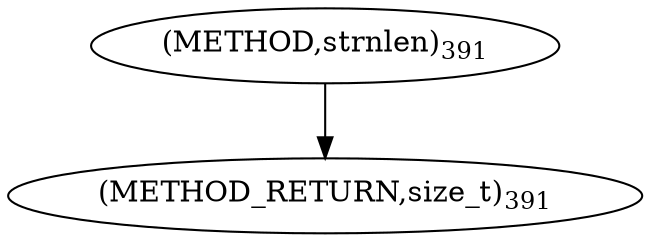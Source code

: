 digraph "strnlen" {  
"98905" [label = <(METHOD,strnlen)<SUB>391</SUB>> ]
"98908" [label = <(METHOD_RETURN,size_t)<SUB>391</SUB>> ]
  "98905" -> "98908" 
}
